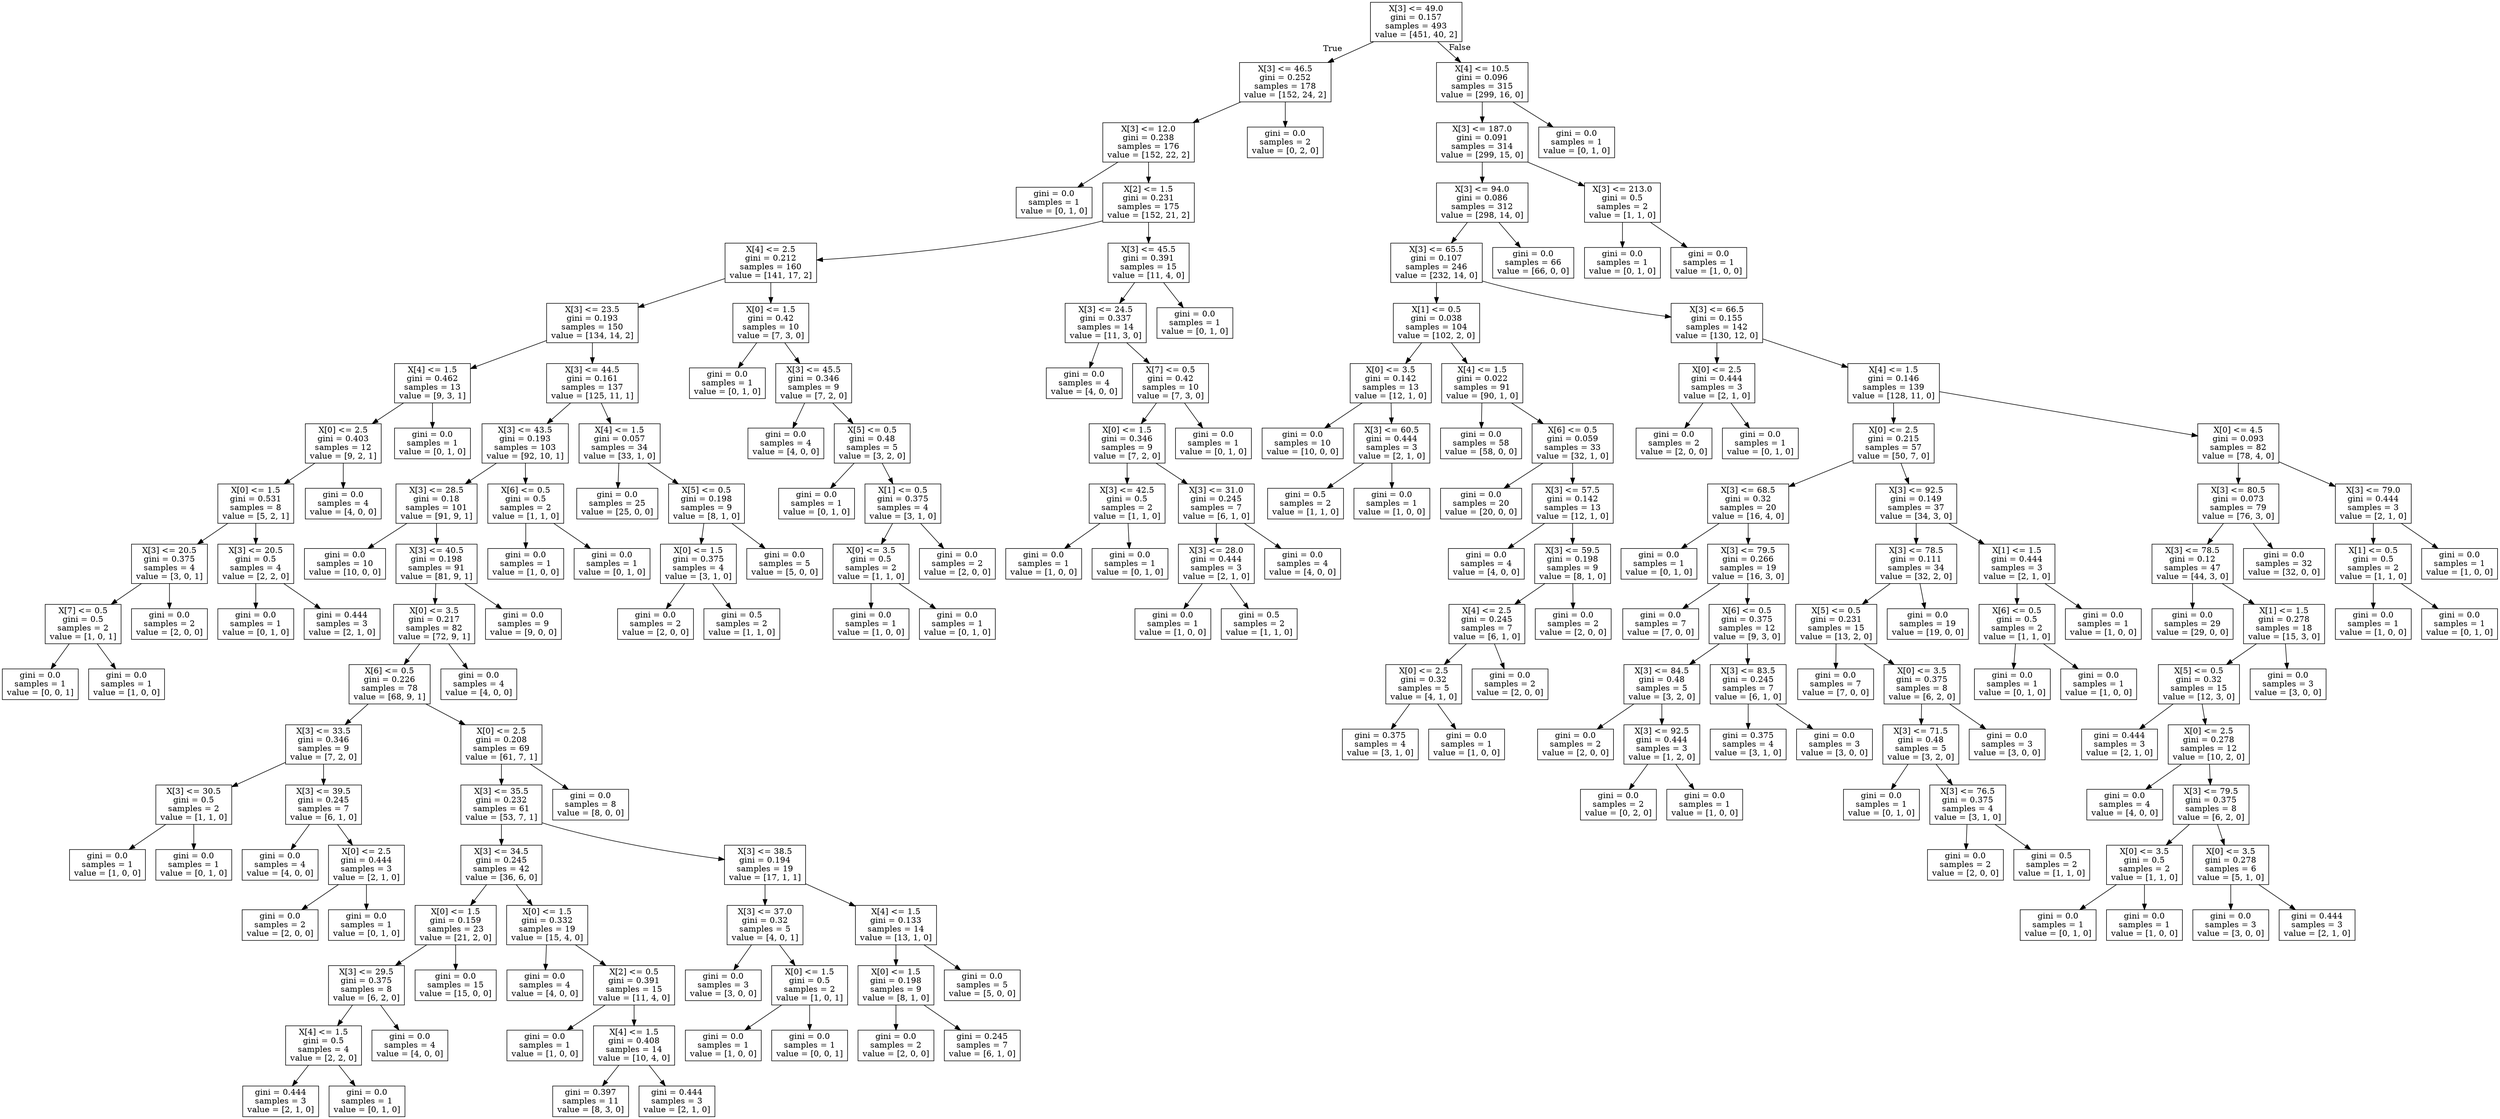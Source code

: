 digraph Tree {
node [shape=box] ;
0 [label="X[3] <= 49.0\ngini = 0.157\nsamples = 493\nvalue = [451, 40, 2]"] ;
1 [label="X[3] <= 46.5\ngini = 0.252\nsamples = 178\nvalue = [152, 24, 2]"] ;
0 -> 1 [labeldistance=2.5, labelangle=45, headlabel="True"] ;
2 [label="X[3] <= 12.0\ngini = 0.238\nsamples = 176\nvalue = [152, 22, 2]"] ;
1 -> 2 ;
3 [label="gini = 0.0\nsamples = 1\nvalue = [0, 1, 0]"] ;
2 -> 3 ;
4 [label="X[2] <= 1.5\ngini = 0.231\nsamples = 175\nvalue = [152, 21, 2]"] ;
2 -> 4 ;
5 [label="X[4] <= 2.5\ngini = 0.212\nsamples = 160\nvalue = [141, 17, 2]"] ;
4 -> 5 ;
6 [label="X[3] <= 23.5\ngini = 0.193\nsamples = 150\nvalue = [134, 14, 2]"] ;
5 -> 6 ;
7 [label="X[4] <= 1.5\ngini = 0.462\nsamples = 13\nvalue = [9, 3, 1]"] ;
6 -> 7 ;
8 [label="X[0] <= 2.5\ngini = 0.403\nsamples = 12\nvalue = [9, 2, 1]"] ;
7 -> 8 ;
9 [label="X[0] <= 1.5\ngini = 0.531\nsamples = 8\nvalue = [5, 2, 1]"] ;
8 -> 9 ;
10 [label="X[3] <= 20.5\ngini = 0.375\nsamples = 4\nvalue = [3, 0, 1]"] ;
9 -> 10 ;
11 [label="X[7] <= 0.5\ngini = 0.5\nsamples = 2\nvalue = [1, 0, 1]"] ;
10 -> 11 ;
12 [label="gini = 0.0\nsamples = 1\nvalue = [0, 0, 1]"] ;
11 -> 12 ;
13 [label="gini = 0.0\nsamples = 1\nvalue = [1, 0, 0]"] ;
11 -> 13 ;
14 [label="gini = 0.0\nsamples = 2\nvalue = [2, 0, 0]"] ;
10 -> 14 ;
15 [label="X[3] <= 20.5\ngini = 0.5\nsamples = 4\nvalue = [2, 2, 0]"] ;
9 -> 15 ;
16 [label="gini = 0.0\nsamples = 1\nvalue = [0, 1, 0]"] ;
15 -> 16 ;
17 [label="gini = 0.444\nsamples = 3\nvalue = [2, 1, 0]"] ;
15 -> 17 ;
18 [label="gini = 0.0\nsamples = 4\nvalue = [4, 0, 0]"] ;
8 -> 18 ;
19 [label="gini = 0.0\nsamples = 1\nvalue = [0, 1, 0]"] ;
7 -> 19 ;
20 [label="X[3] <= 44.5\ngini = 0.161\nsamples = 137\nvalue = [125, 11, 1]"] ;
6 -> 20 ;
21 [label="X[3] <= 43.5\ngini = 0.193\nsamples = 103\nvalue = [92, 10, 1]"] ;
20 -> 21 ;
22 [label="X[3] <= 28.5\ngini = 0.18\nsamples = 101\nvalue = [91, 9, 1]"] ;
21 -> 22 ;
23 [label="gini = 0.0\nsamples = 10\nvalue = [10, 0, 0]"] ;
22 -> 23 ;
24 [label="X[3] <= 40.5\ngini = 0.198\nsamples = 91\nvalue = [81, 9, 1]"] ;
22 -> 24 ;
25 [label="X[0] <= 3.5\ngini = 0.217\nsamples = 82\nvalue = [72, 9, 1]"] ;
24 -> 25 ;
26 [label="X[6] <= 0.5\ngini = 0.226\nsamples = 78\nvalue = [68, 9, 1]"] ;
25 -> 26 ;
27 [label="X[3] <= 33.5\ngini = 0.346\nsamples = 9\nvalue = [7, 2, 0]"] ;
26 -> 27 ;
28 [label="X[3] <= 30.5\ngini = 0.5\nsamples = 2\nvalue = [1, 1, 0]"] ;
27 -> 28 ;
29 [label="gini = 0.0\nsamples = 1\nvalue = [1, 0, 0]"] ;
28 -> 29 ;
30 [label="gini = 0.0\nsamples = 1\nvalue = [0, 1, 0]"] ;
28 -> 30 ;
31 [label="X[3] <= 39.5\ngini = 0.245\nsamples = 7\nvalue = [6, 1, 0]"] ;
27 -> 31 ;
32 [label="gini = 0.0\nsamples = 4\nvalue = [4, 0, 0]"] ;
31 -> 32 ;
33 [label="X[0] <= 2.5\ngini = 0.444\nsamples = 3\nvalue = [2, 1, 0]"] ;
31 -> 33 ;
34 [label="gini = 0.0\nsamples = 2\nvalue = [2, 0, 0]"] ;
33 -> 34 ;
35 [label="gini = 0.0\nsamples = 1\nvalue = [0, 1, 0]"] ;
33 -> 35 ;
36 [label="X[0] <= 2.5\ngini = 0.208\nsamples = 69\nvalue = [61, 7, 1]"] ;
26 -> 36 ;
37 [label="X[3] <= 35.5\ngini = 0.232\nsamples = 61\nvalue = [53, 7, 1]"] ;
36 -> 37 ;
38 [label="X[3] <= 34.5\ngini = 0.245\nsamples = 42\nvalue = [36, 6, 0]"] ;
37 -> 38 ;
39 [label="X[0] <= 1.5\ngini = 0.159\nsamples = 23\nvalue = [21, 2, 0]"] ;
38 -> 39 ;
40 [label="X[3] <= 29.5\ngini = 0.375\nsamples = 8\nvalue = [6, 2, 0]"] ;
39 -> 40 ;
41 [label="X[4] <= 1.5\ngini = 0.5\nsamples = 4\nvalue = [2, 2, 0]"] ;
40 -> 41 ;
42 [label="gini = 0.444\nsamples = 3\nvalue = [2, 1, 0]"] ;
41 -> 42 ;
43 [label="gini = 0.0\nsamples = 1\nvalue = [0, 1, 0]"] ;
41 -> 43 ;
44 [label="gini = 0.0\nsamples = 4\nvalue = [4, 0, 0]"] ;
40 -> 44 ;
45 [label="gini = 0.0\nsamples = 15\nvalue = [15, 0, 0]"] ;
39 -> 45 ;
46 [label="X[0] <= 1.5\ngini = 0.332\nsamples = 19\nvalue = [15, 4, 0]"] ;
38 -> 46 ;
47 [label="gini = 0.0\nsamples = 4\nvalue = [4, 0, 0]"] ;
46 -> 47 ;
48 [label="X[2] <= 0.5\ngini = 0.391\nsamples = 15\nvalue = [11, 4, 0]"] ;
46 -> 48 ;
49 [label="gini = 0.0\nsamples = 1\nvalue = [1, 0, 0]"] ;
48 -> 49 ;
50 [label="X[4] <= 1.5\ngini = 0.408\nsamples = 14\nvalue = [10, 4, 0]"] ;
48 -> 50 ;
51 [label="gini = 0.397\nsamples = 11\nvalue = [8, 3, 0]"] ;
50 -> 51 ;
52 [label="gini = 0.444\nsamples = 3\nvalue = [2, 1, 0]"] ;
50 -> 52 ;
53 [label="X[3] <= 38.5\ngini = 0.194\nsamples = 19\nvalue = [17, 1, 1]"] ;
37 -> 53 ;
54 [label="X[3] <= 37.0\ngini = 0.32\nsamples = 5\nvalue = [4, 0, 1]"] ;
53 -> 54 ;
55 [label="gini = 0.0\nsamples = 3\nvalue = [3, 0, 0]"] ;
54 -> 55 ;
56 [label="X[0] <= 1.5\ngini = 0.5\nsamples = 2\nvalue = [1, 0, 1]"] ;
54 -> 56 ;
57 [label="gini = 0.0\nsamples = 1\nvalue = [1, 0, 0]"] ;
56 -> 57 ;
58 [label="gini = 0.0\nsamples = 1\nvalue = [0, 0, 1]"] ;
56 -> 58 ;
59 [label="X[4] <= 1.5\ngini = 0.133\nsamples = 14\nvalue = [13, 1, 0]"] ;
53 -> 59 ;
60 [label="X[0] <= 1.5\ngini = 0.198\nsamples = 9\nvalue = [8, 1, 0]"] ;
59 -> 60 ;
61 [label="gini = 0.0\nsamples = 2\nvalue = [2, 0, 0]"] ;
60 -> 61 ;
62 [label="gini = 0.245\nsamples = 7\nvalue = [6, 1, 0]"] ;
60 -> 62 ;
63 [label="gini = 0.0\nsamples = 5\nvalue = [5, 0, 0]"] ;
59 -> 63 ;
64 [label="gini = 0.0\nsamples = 8\nvalue = [8, 0, 0]"] ;
36 -> 64 ;
65 [label="gini = 0.0\nsamples = 4\nvalue = [4, 0, 0]"] ;
25 -> 65 ;
66 [label="gini = 0.0\nsamples = 9\nvalue = [9, 0, 0]"] ;
24 -> 66 ;
67 [label="X[6] <= 0.5\ngini = 0.5\nsamples = 2\nvalue = [1, 1, 0]"] ;
21 -> 67 ;
68 [label="gini = 0.0\nsamples = 1\nvalue = [1, 0, 0]"] ;
67 -> 68 ;
69 [label="gini = 0.0\nsamples = 1\nvalue = [0, 1, 0]"] ;
67 -> 69 ;
70 [label="X[4] <= 1.5\ngini = 0.057\nsamples = 34\nvalue = [33, 1, 0]"] ;
20 -> 70 ;
71 [label="gini = 0.0\nsamples = 25\nvalue = [25, 0, 0]"] ;
70 -> 71 ;
72 [label="X[5] <= 0.5\ngini = 0.198\nsamples = 9\nvalue = [8, 1, 0]"] ;
70 -> 72 ;
73 [label="X[0] <= 1.5\ngini = 0.375\nsamples = 4\nvalue = [3, 1, 0]"] ;
72 -> 73 ;
74 [label="gini = 0.0\nsamples = 2\nvalue = [2, 0, 0]"] ;
73 -> 74 ;
75 [label="gini = 0.5\nsamples = 2\nvalue = [1, 1, 0]"] ;
73 -> 75 ;
76 [label="gini = 0.0\nsamples = 5\nvalue = [5, 0, 0]"] ;
72 -> 76 ;
77 [label="X[0] <= 1.5\ngini = 0.42\nsamples = 10\nvalue = [7, 3, 0]"] ;
5 -> 77 ;
78 [label="gini = 0.0\nsamples = 1\nvalue = [0, 1, 0]"] ;
77 -> 78 ;
79 [label="X[3] <= 45.5\ngini = 0.346\nsamples = 9\nvalue = [7, 2, 0]"] ;
77 -> 79 ;
80 [label="gini = 0.0\nsamples = 4\nvalue = [4, 0, 0]"] ;
79 -> 80 ;
81 [label="X[5] <= 0.5\ngini = 0.48\nsamples = 5\nvalue = [3, 2, 0]"] ;
79 -> 81 ;
82 [label="gini = 0.0\nsamples = 1\nvalue = [0, 1, 0]"] ;
81 -> 82 ;
83 [label="X[1] <= 0.5\ngini = 0.375\nsamples = 4\nvalue = [3, 1, 0]"] ;
81 -> 83 ;
84 [label="X[0] <= 3.5\ngini = 0.5\nsamples = 2\nvalue = [1, 1, 0]"] ;
83 -> 84 ;
85 [label="gini = 0.0\nsamples = 1\nvalue = [1, 0, 0]"] ;
84 -> 85 ;
86 [label="gini = 0.0\nsamples = 1\nvalue = [0, 1, 0]"] ;
84 -> 86 ;
87 [label="gini = 0.0\nsamples = 2\nvalue = [2, 0, 0]"] ;
83 -> 87 ;
88 [label="X[3] <= 45.5\ngini = 0.391\nsamples = 15\nvalue = [11, 4, 0]"] ;
4 -> 88 ;
89 [label="X[3] <= 24.5\ngini = 0.337\nsamples = 14\nvalue = [11, 3, 0]"] ;
88 -> 89 ;
90 [label="gini = 0.0\nsamples = 4\nvalue = [4, 0, 0]"] ;
89 -> 90 ;
91 [label="X[7] <= 0.5\ngini = 0.42\nsamples = 10\nvalue = [7, 3, 0]"] ;
89 -> 91 ;
92 [label="X[0] <= 1.5\ngini = 0.346\nsamples = 9\nvalue = [7, 2, 0]"] ;
91 -> 92 ;
93 [label="X[3] <= 42.5\ngini = 0.5\nsamples = 2\nvalue = [1, 1, 0]"] ;
92 -> 93 ;
94 [label="gini = 0.0\nsamples = 1\nvalue = [1, 0, 0]"] ;
93 -> 94 ;
95 [label="gini = 0.0\nsamples = 1\nvalue = [0, 1, 0]"] ;
93 -> 95 ;
96 [label="X[3] <= 31.0\ngini = 0.245\nsamples = 7\nvalue = [6, 1, 0]"] ;
92 -> 96 ;
97 [label="X[3] <= 28.0\ngini = 0.444\nsamples = 3\nvalue = [2, 1, 0]"] ;
96 -> 97 ;
98 [label="gini = 0.0\nsamples = 1\nvalue = [1, 0, 0]"] ;
97 -> 98 ;
99 [label="gini = 0.5\nsamples = 2\nvalue = [1, 1, 0]"] ;
97 -> 99 ;
100 [label="gini = 0.0\nsamples = 4\nvalue = [4, 0, 0]"] ;
96 -> 100 ;
101 [label="gini = 0.0\nsamples = 1\nvalue = [0, 1, 0]"] ;
91 -> 101 ;
102 [label="gini = 0.0\nsamples = 1\nvalue = [0, 1, 0]"] ;
88 -> 102 ;
103 [label="gini = 0.0\nsamples = 2\nvalue = [0, 2, 0]"] ;
1 -> 103 ;
104 [label="X[4] <= 10.5\ngini = 0.096\nsamples = 315\nvalue = [299, 16, 0]"] ;
0 -> 104 [labeldistance=2.5, labelangle=-45, headlabel="False"] ;
105 [label="X[3] <= 187.0\ngini = 0.091\nsamples = 314\nvalue = [299, 15, 0]"] ;
104 -> 105 ;
106 [label="X[3] <= 94.0\ngini = 0.086\nsamples = 312\nvalue = [298, 14, 0]"] ;
105 -> 106 ;
107 [label="X[3] <= 65.5\ngini = 0.107\nsamples = 246\nvalue = [232, 14, 0]"] ;
106 -> 107 ;
108 [label="X[1] <= 0.5\ngini = 0.038\nsamples = 104\nvalue = [102, 2, 0]"] ;
107 -> 108 ;
109 [label="X[0] <= 3.5\ngini = 0.142\nsamples = 13\nvalue = [12, 1, 0]"] ;
108 -> 109 ;
110 [label="gini = 0.0\nsamples = 10\nvalue = [10, 0, 0]"] ;
109 -> 110 ;
111 [label="X[3] <= 60.5\ngini = 0.444\nsamples = 3\nvalue = [2, 1, 0]"] ;
109 -> 111 ;
112 [label="gini = 0.5\nsamples = 2\nvalue = [1, 1, 0]"] ;
111 -> 112 ;
113 [label="gini = 0.0\nsamples = 1\nvalue = [1, 0, 0]"] ;
111 -> 113 ;
114 [label="X[4] <= 1.5\ngini = 0.022\nsamples = 91\nvalue = [90, 1, 0]"] ;
108 -> 114 ;
115 [label="gini = 0.0\nsamples = 58\nvalue = [58, 0, 0]"] ;
114 -> 115 ;
116 [label="X[6] <= 0.5\ngini = 0.059\nsamples = 33\nvalue = [32, 1, 0]"] ;
114 -> 116 ;
117 [label="gini = 0.0\nsamples = 20\nvalue = [20, 0, 0]"] ;
116 -> 117 ;
118 [label="X[3] <= 57.5\ngini = 0.142\nsamples = 13\nvalue = [12, 1, 0]"] ;
116 -> 118 ;
119 [label="gini = 0.0\nsamples = 4\nvalue = [4, 0, 0]"] ;
118 -> 119 ;
120 [label="X[3] <= 59.5\ngini = 0.198\nsamples = 9\nvalue = [8, 1, 0]"] ;
118 -> 120 ;
121 [label="X[4] <= 2.5\ngini = 0.245\nsamples = 7\nvalue = [6, 1, 0]"] ;
120 -> 121 ;
122 [label="X[0] <= 2.5\ngini = 0.32\nsamples = 5\nvalue = [4, 1, 0]"] ;
121 -> 122 ;
123 [label="gini = 0.375\nsamples = 4\nvalue = [3, 1, 0]"] ;
122 -> 123 ;
124 [label="gini = 0.0\nsamples = 1\nvalue = [1, 0, 0]"] ;
122 -> 124 ;
125 [label="gini = 0.0\nsamples = 2\nvalue = [2, 0, 0]"] ;
121 -> 125 ;
126 [label="gini = 0.0\nsamples = 2\nvalue = [2, 0, 0]"] ;
120 -> 126 ;
127 [label="X[3] <= 66.5\ngini = 0.155\nsamples = 142\nvalue = [130, 12, 0]"] ;
107 -> 127 ;
128 [label="X[0] <= 2.5\ngini = 0.444\nsamples = 3\nvalue = [2, 1, 0]"] ;
127 -> 128 ;
129 [label="gini = 0.0\nsamples = 2\nvalue = [2, 0, 0]"] ;
128 -> 129 ;
130 [label="gini = 0.0\nsamples = 1\nvalue = [0, 1, 0]"] ;
128 -> 130 ;
131 [label="X[4] <= 1.5\ngini = 0.146\nsamples = 139\nvalue = [128, 11, 0]"] ;
127 -> 131 ;
132 [label="X[0] <= 2.5\ngini = 0.215\nsamples = 57\nvalue = [50, 7, 0]"] ;
131 -> 132 ;
133 [label="X[3] <= 68.5\ngini = 0.32\nsamples = 20\nvalue = [16, 4, 0]"] ;
132 -> 133 ;
134 [label="gini = 0.0\nsamples = 1\nvalue = [0, 1, 0]"] ;
133 -> 134 ;
135 [label="X[3] <= 79.5\ngini = 0.266\nsamples = 19\nvalue = [16, 3, 0]"] ;
133 -> 135 ;
136 [label="gini = 0.0\nsamples = 7\nvalue = [7, 0, 0]"] ;
135 -> 136 ;
137 [label="X[6] <= 0.5\ngini = 0.375\nsamples = 12\nvalue = [9, 3, 0]"] ;
135 -> 137 ;
138 [label="X[3] <= 84.5\ngini = 0.48\nsamples = 5\nvalue = [3, 2, 0]"] ;
137 -> 138 ;
139 [label="gini = 0.0\nsamples = 2\nvalue = [2, 0, 0]"] ;
138 -> 139 ;
140 [label="X[3] <= 92.5\ngini = 0.444\nsamples = 3\nvalue = [1, 2, 0]"] ;
138 -> 140 ;
141 [label="gini = 0.0\nsamples = 2\nvalue = [0, 2, 0]"] ;
140 -> 141 ;
142 [label="gini = 0.0\nsamples = 1\nvalue = [1, 0, 0]"] ;
140 -> 142 ;
143 [label="X[3] <= 83.5\ngini = 0.245\nsamples = 7\nvalue = [6, 1, 0]"] ;
137 -> 143 ;
144 [label="gini = 0.375\nsamples = 4\nvalue = [3, 1, 0]"] ;
143 -> 144 ;
145 [label="gini = 0.0\nsamples = 3\nvalue = [3, 0, 0]"] ;
143 -> 145 ;
146 [label="X[3] <= 92.5\ngini = 0.149\nsamples = 37\nvalue = [34, 3, 0]"] ;
132 -> 146 ;
147 [label="X[3] <= 78.5\ngini = 0.111\nsamples = 34\nvalue = [32, 2, 0]"] ;
146 -> 147 ;
148 [label="X[5] <= 0.5\ngini = 0.231\nsamples = 15\nvalue = [13, 2, 0]"] ;
147 -> 148 ;
149 [label="gini = 0.0\nsamples = 7\nvalue = [7, 0, 0]"] ;
148 -> 149 ;
150 [label="X[0] <= 3.5\ngini = 0.375\nsamples = 8\nvalue = [6, 2, 0]"] ;
148 -> 150 ;
151 [label="X[3] <= 71.5\ngini = 0.48\nsamples = 5\nvalue = [3, 2, 0]"] ;
150 -> 151 ;
152 [label="gini = 0.0\nsamples = 1\nvalue = [0, 1, 0]"] ;
151 -> 152 ;
153 [label="X[3] <= 76.5\ngini = 0.375\nsamples = 4\nvalue = [3, 1, 0]"] ;
151 -> 153 ;
154 [label="gini = 0.0\nsamples = 2\nvalue = [2, 0, 0]"] ;
153 -> 154 ;
155 [label="gini = 0.5\nsamples = 2\nvalue = [1, 1, 0]"] ;
153 -> 155 ;
156 [label="gini = 0.0\nsamples = 3\nvalue = [3, 0, 0]"] ;
150 -> 156 ;
157 [label="gini = 0.0\nsamples = 19\nvalue = [19, 0, 0]"] ;
147 -> 157 ;
158 [label="X[1] <= 1.5\ngini = 0.444\nsamples = 3\nvalue = [2, 1, 0]"] ;
146 -> 158 ;
159 [label="X[6] <= 0.5\ngini = 0.5\nsamples = 2\nvalue = [1, 1, 0]"] ;
158 -> 159 ;
160 [label="gini = 0.0\nsamples = 1\nvalue = [0, 1, 0]"] ;
159 -> 160 ;
161 [label="gini = 0.0\nsamples = 1\nvalue = [1, 0, 0]"] ;
159 -> 161 ;
162 [label="gini = 0.0\nsamples = 1\nvalue = [1, 0, 0]"] ;
158 -> 162 ;
163 [label="X[0] <= 4.5\ngini = 0.093\nsamples = 82\nvalue = [78, 4, 0]"] ;
131 -> 163 ;
164 [label="X[3] <= 80.5\ngini = 0.073\nsamples = 79\nvalue = [76, 3, 0]"] ;
163 -> 164 ;
165 [label="X[3] <= 78.5\ngini = 0.12\nsamples = 47\nvalue = [44, 3, 0]"] ;
164 -> 165 ;
166 [label="gini = 0.0\nsamples = 29\nvalue = [29, 0, 0]"] ;
165 -> 166 ;
167 [label="X[1] <= 1.5\ngini = 0.278\nsamples = 18\nvalue = [15, 3, 0]"] ;
165 -> 167 ;
168 [label="X[5] <= 0.5\ngini = 0.32\nsamples = 15\nvalue = [12, 3, 0]"] ;
167 -> 168 ;
169 [label="gini = 0.444\nsamples = 3\nvalue = [2, 1, 0]"] ;
168 -> 169 ;
170 [label="X[0] <= 2.5\ngini = 0.278\nsamples = 12\nvalue = [10, 2, 0]"] ;
168 -> 170 ;
171 [label="gini = 0.0\nsamples = 4\nvalue = [4, 0, 0]"] ;
170 -> 171 ;
172 [label="X[3] <= 79.5\ngini = 0.375\nsamples = 8\nvalue = [6, 2, 0]"] ;
170 -> 172 ;
173 [label="X[0] <= 3.5\ngini = 0.5\nsamples = 2\nvalue = [1, 1, 0]"] ;
172 -> 173 ;
174 [label="gini = 0.0\nsamples = 1\nvalue = [0, 1, 0]"] ;
173 -> 174 ;
175 [label="gini = 0.0\nsamples = 1\nvalue = [1, 0, 0]"] ;
173 -> 175 ;
176 [label="X[0] <= 3.5\ngini = 0.278\nsamples = 6\nvalue = [5, 1, 0]"] ;
172 -> 176 ;
177 [label="gini = 0.0\nsamples = 3\nvalue = [3, 0, 0]"] ;
176 -> 177 ;
178 [label="gini = 0.444\nsamples = 3\nvalue = [2, 1, 0]"] ;
176 -> 178 ;
179 [label="gini = 0.0\nsamples = 3\nvalue = [3, 0, 0]"] ;
167 -> 179 ;
180 [label="gini = 0.0\nsamples = 32\nvalue = [32, 0, 0]"] ;
164 -> 180 ;
181 [label="X[3] <= 79.0\ngini = 0.444\nsamples = 3\nvalue = [2, 1, 0]"] ;
163 -> 181 ;
182 [label="X[1] <= 0.5\ngini = 0.5\nsamples = 2\nvalue = [1, 1, 0]"] ;
181 -> 182 ;
183 [label="gini = 0.0\nsamples = 1\nvalue = [1, 0, 0]"] ;
182 -> 183 ;
184 [label="gini = 0.0\nsamples = 1\nvalue = [0, 1, 0]"] ;
182 -> 184 ;
185 [label="gini = 0.0\nsamples = 1\nvalue = [1, 0, 0]"] ;
181 -> 185 ;
186 [label="gini = 0.0\nsamples = 66\nvalue = [66, 0, 0]"] ;
106 -> 186 ;
187 [label="X[3] <= 213.0\ngini = 0.5\nsamples = 2\nvalue = [1, 1, 0]"] ;
105 -> 187 ;
188 [label="gini = 0.0\nsamples = 1\nvalue = [0, 1, 0]"] ;
187 -> 188 ;
189 [label="gini = 0.0\nsamples = 1\nvalue = [1, 0, 0]"] ;
187 -> 189 ;
190 [label="gini = 0.0\nsamples = 1\nvalue = [0, 1, 0]"] ;
104 -> 190 ;
}